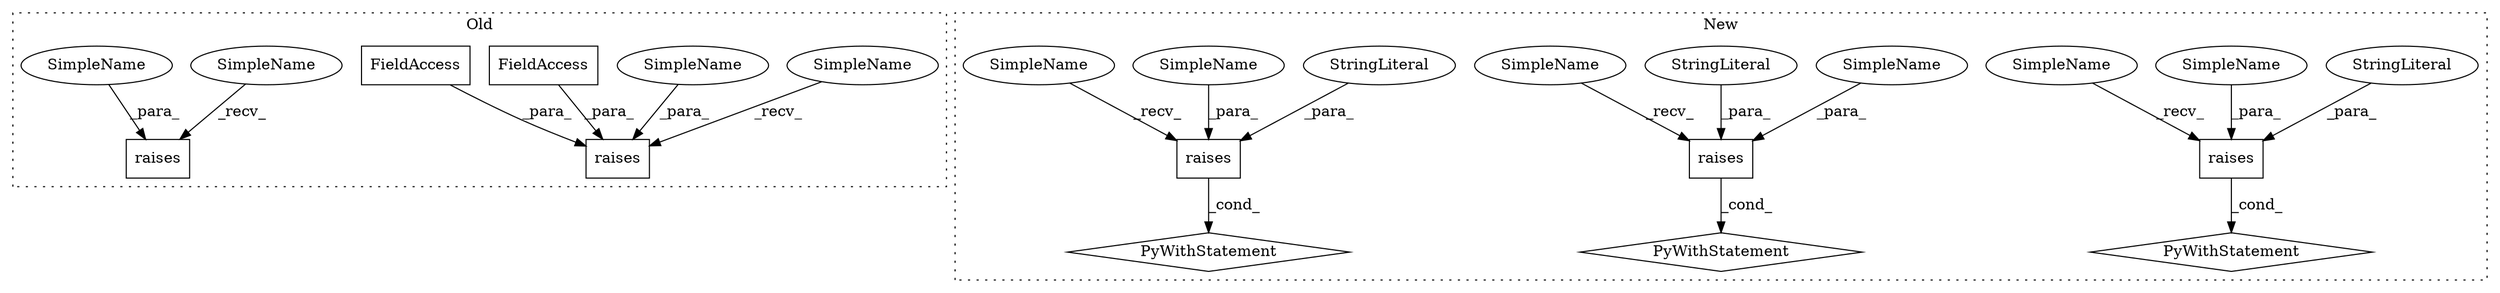 digraph G {
subgraph cluster0 {
1 [label="raises" a="32" s="870,912" l="7,1" shape="box"];
5 [label="FieldAccess" a="22" s="907" l="5" shape="box"];
9 [label="raises" a="32" s="983,1027" l="7,1" shape="box"];
10 [label="FieldAccess" a="22" s="888" l="18" shape="box"];
14 [label="SimpleName" a="42" s="976" l="6" shape="ellipse"];
15 [label="SimpleName" a="42" s="863" l="6" shape="ellipse"];
16 [label="SimpleName" a="42" s="877" l="10" shape="ellipse"];
17 [label="SimpleName" a="42" s="990" l="10" shape="ellipse"];
label = "Old";
style="dotted";
}
subgraph cluster1 {
2 [label="PyWithStatement" a="104" s="1505,1570" l="10,2" shape="diamond"];
3 [label="raises" a="32" s="1522,1569" l="7,1" shape="box"];
4 [label="StringLiteral" a="45" s="1540" l="29" shape="ellipse"];
6 [label="raises" a="32" s="1248,1295" l="7,1" shape="box"];
7 [label="StringLiteral" a="45" s="1266" l="29" shape="ellipse"];
8 [label="PyWithStatement" a="104" s="1231,1296" l="10,2" shape="diamond"];
11 [label="raises" a="32" s="1019,1066" l="7,1" shape="box"];
12 [label="PyWithStatement" a="104" s="1002,1067" l="10,2" shape="diamond"];
13 [label="StringLiteral" a="45" s="1037" l="29" shape="ellipse"];
18 [label="SimpleName" a="42" s="1255" l="10" shape="ellipse"];
19 [label="SimpleName" a="42" s="1026" l="10" shape="ellipse"];
20 [label="SimpleName" a="42" s="1529" l="10" shape="ellipse"];
21 [label="SimpleName" a="42" s="1241" l="6" shape="ellipse"];
22 [label="SimpleName" a="42" s="1515" l="6" shape="ellipse"];
23 [label="SimpleName" a="42" s="1012" l="6" shape="ellipse"];
label = "New";
style="dotted";
}
3 -> 2 [label="_cond_"];
4 -> 3 [label="_para_"];
5 -> 1 [label="_para_"];
6 -> 8 [label="_cond_"];
7 -> 6 [label="_para_"];
10 -> 1 [label="_para_"];
11 -> 12 [label="_cond_"];
13 -> 11 [label="_para_"];
14 -> 9 [label="_recv_"];
15 -> 1 [label="_recv_"];
16 -> 1 [label="_para_"];
17 -> 9 [label="_para_"];
18 -> 6 [label="_para_"];
19 -> 11 [label="_para_"];
20 -> 3 [label="_para_"];
21 -> 6 [label="_recv_"];
22 -> 3 [label="_recv_"];
23 -> 11 [label="_recv_"];
}